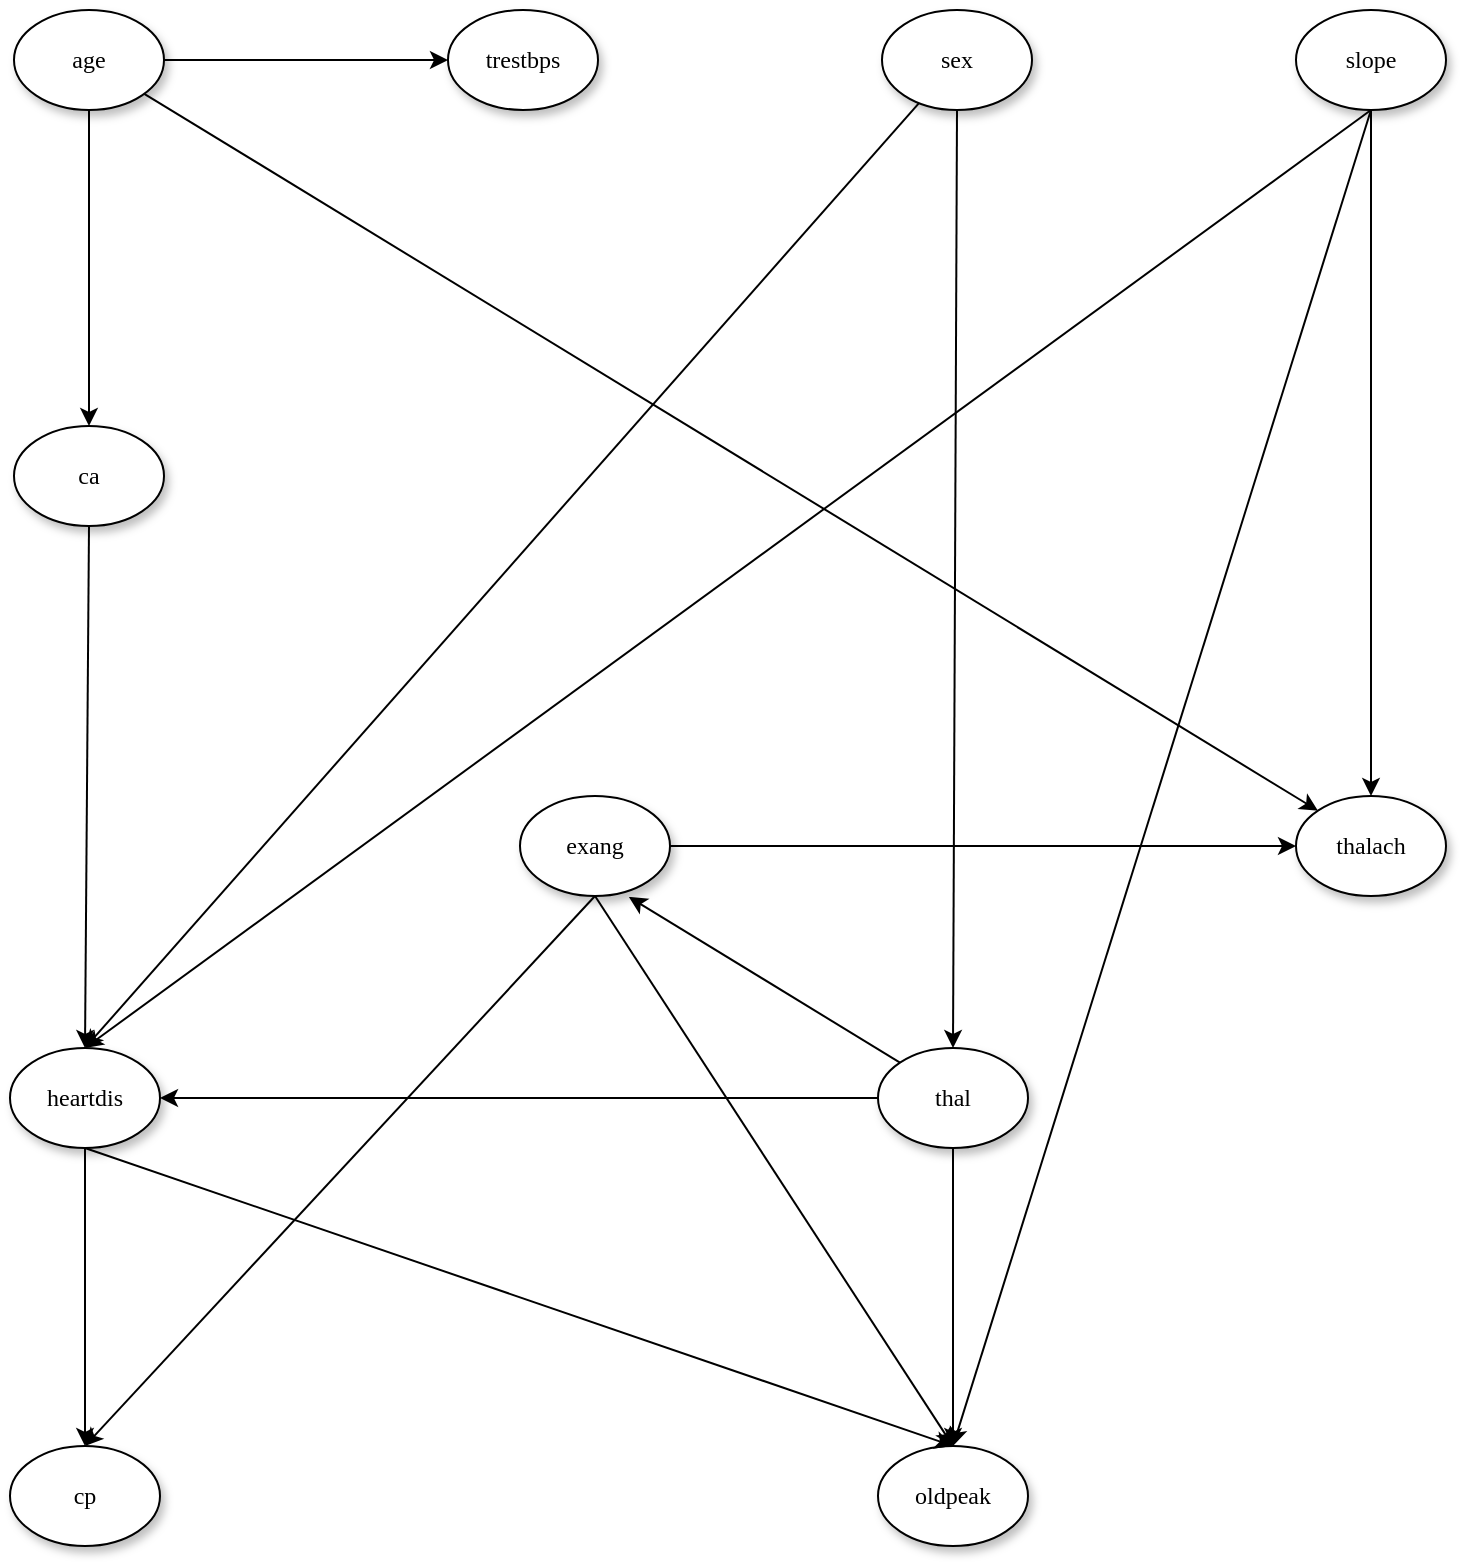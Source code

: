 <mxfile version="21.0.6" type="device"><diagram name="Page-1" id="42789a77-a242-8287-6e28-9cd8cfd52e62"><mxGraphModel dx="1674" dy="768" grid="0" gridSize="10" guides="1" tooltips="1" connect="1" arrows="1" fold="1" page="1" pageScale="1" pageWidth="1100" pageHeight="850" background="none" math="0" shadow="0"><root><mxCell id="0"/><mxCell id="1" parent="0"/><mxCell id="9-PVz-duP1QArUiXDuFB-1" value="heartdis" style="ellipse;whiteSpace=wrap;html=1;rounded=0;shadow=1;comic=0;labelBackgroundColor=none;strokeWidth=1;fontFamily=Verdana;fontSize=12;align=center;" parent="1" vertex="1"><mxGeometry x="129" y="554" width="75" height="50" as="geometry"/></mxCell><mxCell id="9-PVz-duP1QArUiXDuFB-2" value="age" style="ellipse;whiteSpace=wrap;html=1;rounded=0;shadow=1;comic=0;labelBackgroundColor=none;strokeWidth=1;fontFamily=Verdana;fontSize=12;align=center;" parent="1" vertex="1"><mxGeometry x="131" y="35" width="75" height="50" as="geometry"/></mxCell><mxCell id="9-PVz-duP1QArUiXDuFB-4" value="oldpeak" style="ellipse;whiteSpace=wrap;html=1;rounded=0;shadow=1;comic=0;labelBackgroundColor=none;strokeWidth=1;fontFamily=Verdana;fontSize=12;align=center;" parent="1" vertex="1"><mxGeometry x="563" y="753" width="75" height="50" as="geometry"/></mxCell><mxCell id="9-PVz-duP1QArUiXDuFB-6" value="thalach" style="ellipse;whiteSpace=wrap;html=1;rounded=0;shadow=1;comic=0;labelBackgroundColor=none;strokeWidth=1;fontFamily=Verdana;fontSize=12;align=center;" parent="1" vertex="1"><mxGeometry x="772" y="428" width="75" height="50" as="geometry"/></mxCell><mxCell id="9-PVz-duP1QArUiXDuFB-7" value="trestbps" style="ellipse;whiteSpace=wrap;html=1;rounded=0;shadow=1;comic=0;labelBackgroundColor=none;strokeWidth=1;fontFamily=Verdana;fontSize=12;align=center;" parent="1" vertex="1"><mxGeometry x="348" y="35" width="75" height="50" as="geometry"/></mxCell><mxCell id="9-PVz-duP1QArUiXDuFB-9" value="cp" style="ellipse;whiteSpace=wrap;html=1;rounded=0;shadow=1;comic=0;labelBackgroundColor=none;strokeWidth=1;fontFamily=Verdana;fontSize=12;align=center;" parent="1" vertex="1"><mxGeometry x="129" y="753" width="75" height="50" as="geometry"/></mxCell><mxCell id="9-PVz-duP1QArUiXDuFB-10" value="sex" style="ellipse;whiteSpace=wrap;html=1;rounded=0;shadow=1;comic=0;labelBackgroundColor=none;strokeWidth=1;fontFamily=Verdana;fontSize=12;align=center;" parent="1" vertex="1"><mxGeometry x="565" y="35" width="75" height="50" as="geometry"/></mxCell><mxCell id="9-PVz-duP1QArUiXDuFB-11" value="thal" style="ellipse;whiteSpace=wrap;html=1;rounded=0;shadow=1;comic=0;labelBackgroundColor=none;strokeWidth=1;fontFamily=Verdana;fontSize=12;align=center;" parent="1" vertex="1"><mxGeometry x="563" y="554" width="75" height="50" as="geometry"/></mxCell><mxCell id="9-PVz-duP1QArUiXDuFB-12" value="ca" style="ellipse;whiteSpace=wrap;html=1;rounded=0;shadow=1;comic=0;labelBackgroundColor=none;strokeWidth=1;fontFamily=Verdana;fontSize=12;align=center;" parent="1" vertex="1"><mxGeometry x="131" y="243" width="75" height="50" as="geometry"/></mxCell><mxCell id="9-PVz-duP1QArUiXDuFB-13" value="slope" style="ellipse;whiteSpace=wrap;html=1;rounded=0;shadow=1;comic=0;labelBackgroundColor=none;strokeWidth=1;fontFamily=Verdana;fontSize=12;align=center;" parent="1" vertex="1"><mxGeometry x="772" y="35" width="75" height="50" as="geometry"/></mxCell><mxCell id="9-PVz-duP1QArUiXDuFB-14" value="exang" style="ellipse;whiteSpace=wrap;html=1;rounded=0;shadow=1;comic=0;labelBackgroundColor=none;strokeWidth=1;fontFamily=Verdana;fontSize=12;align=center;" parent="1" vertex="1"><mxGeometry x="384" y="428" width="75" height="50" as="geometry"/></mxCell><mxCell id="9-PVz-duP1QArUiXDuFB-37" value="" style="endArrow=classic;html=1;rounded=0;entryX=0.5;entryY=0;entryDx=0;entryDy=0;" parent="1" source="9-PVz-duP1QArUiXDuFB-10" target="9-PVz-duP1QArUiXDuFB-1" edge="1"><mxGeometry width="50" height="50" relative="1" as="geometry"><mxPoint x="489" y="-13" as="sourcePoint"/><mxPoint x="561" y="437" as="targetPoint"/></mxGeometry></mxCell><mxCell id="9-PVz-duP1QArUiXDuFB-38" value="" style="endArrow=classic;html=1;rounded=0;exitX=0.5;exitY=1;exitDx=0;exitDy=0;entryX=0.5;entryY=0;entryDx=0;entryDy=0;" parent="1" source="9-PVz-duP1QArUiXDuFB-10" target="9-PVz-duP1QArUiXDuFB-11" edge="1"><mxGeometry width="50" height="50" relative="1" as="geometry"><mxPoint x="499" y="-13" as="sourcePoint"/><mxPoint x="564" y="467" as="targetPoint"/></mxGeometry></mxCell><mxCell id="9-PVz-duP1QArUiXDuFB-39" value="" style="endArrow=classic;html=1;rounded=0;entryX=0.5;entryY=0;entryDx=0;entryDy=0;exitX=0.5;exitY=1;exitDx=0;exitDy=0;" parent="1" source="9-PVz-duP1QArUiXDuFB-14" target="9-PVz-duP1QArUiXDuFB-9" edge="1"><mxGeometry width="50" height="50" relative="1" as="geometry"><mxPoint x="290" y="20" as="sourcePoint"/><mxPoint x="574" y="477" as="targetPoint"/><Array as="points"/></mxGeometry></mxCell><mxCell id="9-PVz-duP1QArUiXDuFB-40" value="" style="endArrow=classic;html=1;rounded=0;exitX=1;exitY=0.5;exitDx=0;exitDy=0;entryX=0;entryY=0.5;entryDx=0;entryDy=0;" parent="1" source="9-PVz-duP1QArUiXDuFB-2" target="9-PVz-duP1QArUiXDuFB-7" edge="1"><mxGeometry width="50" height="50" relative="1" as="geometry"><mxPoint x="519" y="7" as="sourcePoint"/><mxPoint x="584" y="487" as="targetPoint"/></mxGeometry></mxCell><mxCell id="9-PVz-duP1QArUiXDuFB-41" value="" style="endArrow=classic;html=1;rounded=0;entryX=0;entryY=0;entryDx=0;entryDy=0;" parent="1" source="9-PVz-duP1QArUiXDuFB-2" target="9-PVz-duP1QArUiXDuFB-6" edge="1"><mxGeometry width="50" height="50" relative="1" as="geometry"><mxPoint x="529" y="17" as="sourcePoint"/><mxPoint x="594" y="497" as="targetPoint"/></mxGeometry></mxCell><mxCell id="9-PVz-duP1QArUiXDuFB-42" value="" style="endArrow=classic;html=1;rounded=0;exitX=0.5;exitY=1;exitDx=0;exitDy=0;entryX=0.5;entryY=0;entryDx=0;entryDy=0;" parent="1" source="9-PVz-duP1QArUiXDuFB-2" target="9-PVz-duP1QArUiXDuFB-12" edge="1"><mxGeometry width="50" height="50" relative="1" as="geometry"><mxPoint x="589" y="87" as="sourcePoint"/><mxPoint x="511" y="347" as="targetPoint"/></mxGeometry></mxCell><mxCell id="zpYJjnz2vg19xP-sZtyq-1" value="" style="endArrow=classic;html=1;rounded=0;exitX=0.5;exitY=1;exitDx=0;exitDy=0;entryX=0.5;entryY=0;entryDx=0;entryDy=0;" parent="1" source="9-PVz-duP1QArUiXDuFB-12" target="9-PVz-duP1QArUiXDuFB-1" edge="1"><mxGeometry width="50" height="50" relative="1" as="geometry"><mxPoint x="511" y="347" as="sourcePoint"/><mxPoint x="561" y="437" as="targetPoint"/></mxGeometry></mxCell><mxCell id="zpYJjnz2vg19xP-sZtyq-5" value="" style="endArrow=classic;html=1;rounded=0;exitX=0;exitY=0.5;exitDx=0;exitDy=0;entryX=1;entryY=0.5;entryDx=0;entryDy=0;" parent="1" source="9-PVz-duP1QArUiXDuFB-11" target="9-PVz-duP1QArUiXDuFB-1" edge="1"><mxGeometry width="50" height="50" relative="1" as="geometry"><mxPoint x="471" y="307" as="sourcePoint"/><mxPoint x="521" y="257" as="targetPoint"/></mxGeometry></mxCell><mxCell id="zpYJjnz2vg19xP-sZtyq-7" value="" style="endArrow=classic;html=1;rounded=0;exitX=0.5;exitY=1;exitDx=0;exitDy=0;entryX=0.5;entryY=0;entryDx=0;entryDy=0;" parent="1" source="9-PVz-duP1QArUiXDuFB-13" target="9-PVz-duP1QArUiXDuFB-1" edge="1"><mxGeometry width="50" height="50" relative="1" as="geometry"><mxPoint x="391" y="277" as="sourcePoint"/><mxPoint x="441" y="227" as="targetPoint"/></mxGeometry></mxCell><mxCell id="zpYJjnz2vg19xP-sZtyq-8" value="" style="endArrow=classic;html=1;rounded=0;exitX=0.5;exitY=1;exitDx=0;exitDy=0;entryX=0.5;entryY=0;entryDx=0;entryDy=0;" parent="1" source="9-PVz-duP1QArUiXDuFB-11" target="9-PVz-duP1QArUiXDuFB-4" edge="1"><mxGeometry width="50" height="50" relative="1" as="geometry"><mxPoint x="391" y="277" as="sourcePoint"/><mxPoint x="441" y="227" as="targetPoint"/></mxGeometry></mxCell><mxCell id="zpYJjnz2vg19xP-sZtyq-9" value="" style="endArrow=classic;html=1;rounded=0;entryX=0.726;entryY=1.009;entryDx=0;entryDy=0;entryPerimeter=0;exitX=0;exitY=0;exitDx=0;exitDy=0;" parent="1" target="9-PVz-duP1QArUiXDuFB-14" edge="1" source="9-PVz-duP1QArUiXDuFB-11"><mxGeometry width="50" height="50" relative="1" as="geometry"><mxPoint x="401" y="437" as="sourcePoint"/><mxPoint x="441" y="227" as="targetPoint"/></mxGeometry></mxCell><mxCell id="zpYJjnz2vg19xP-sZtyq-12" value="" style="endArrow=classic;html=1;rounded=0;exitX=0.5;exitY=1;exitDx=0;exitDy=0;entryX=0.5;entryY=0;entryDx=0;entryDy=0;" parent="1" source="9-PVz-duP1QArUiXDuFB-13" target="9-PVz-duP1QArUiXDuFB-4" edge="1"><mxGeometry width="50" height="50" relative="1" as="geometry"><mxPoint x="391" y="277" as="sourcePoint"/><mxPoint x="441" y="227" as="targetPoint"/></mxGeometry></mxCell><mxCell id="zpYJjnz2vg19xP-sZtyq-13" value="" style="endArrow=classic;html=1;rounded=0;exitX=0.5;exitY=1;exitDx=0;exitDy=0;entryX=0.5;entryY=0;entryDx=0;entryDy=0;" parent="1" source="9-PVz-duP1QArUiXDuFB-14" target="9-PVz-duP1QArUiXDuFB-4" edge="1"><mxGeometry width="50" height="50" relative="1" as="geometry"><mxPoint x="391" y="277" as="sourcePoint"/><mxPoint x="441" y="227" as="targetPoint"/></mxGeometry></mxCell><mxCell id="zpYJjnz2vg19xP-sZtyq-14" value="" style="endArrow=classic;html=1;rounded=0;exitX=0.5;exitY=1;exitDx=0;exitDy=0;entryX=0.5;entryY=0;entryDx=0;entryDy=0;" parent="1" source="9-PVz-duP1QArUiXDuFB-13" edge="1" target="9-PVz-duP1QArUiXDuFB-6"><mxGeometry width="50" height="50" relative="1" as="geometry"><mxPoint x="391" y="277" as="sourcePoint"/><mxPoint x="691" y="227" as="targetPoint"/></mxGeometry></mxCell><mxCell id="zpYJjnz2vg19xP-sZtyq-15" value="" style="endArrow=classic;html=1;rounded=0;exitX=1;exitY=0.5;exitDx=0;exitDy=0;entryX=0;entryY=0.5;entryDx=0;entryDy=0;" parent="1" source="9-PVz-duP1QArUiXDuFB-14" target="9-PVz-duP1QArUiXDuFB-6" edge="1"><mxGeometry width="50" height="50" relative="1" as="geometry"><mxPoint x="391" y="277" as="sourcePoint"/><mxPoint x="441" y="227" as="targetPoint"/></mxGeometry></mxCell><mxCell id="zpYJjnz2vg19xP-sZtyq-17" value="" style="endArrow=classic;html=1;rounded=0;exitX=0.5;exitY=1;exitDx=0;exitDy=0;entryX=0.5;entryY=0;entryDx=0;entryDy=0;" parent="1" source="9-PVz-duP1QArUiXDuFB-1" target="9-PVz-duP1QArUiXDuFB-4" edge="1"><mxGeometry width="50" height="50" relative="1" as="geometry"><mxPoint x="531" y="387" as="sourcePoint"/><mxPoint x="581" y="337" as="targetPoint"/></mxGeometry></mxCell><mxCell id="zpYJjnz2vg19xP-sZtyq-18" value="" style="endArrow=classic;html=1;rounded=0;entryX=0.5;entryY=0;entryDx=0;entryDy=0;exitX=0.5;exitY=1;exitDx=0;exitDy=0;" parent="1" source="9-PVz-duP1QArUiXDuFB-1" target="9-PVz-duP1QArUiXDuFB-9" edge="1"><mxGeometry width="50" height="50" relative="1" as="geometry"><mxPoint x="614" y="619" as="sourcePoint"/><mxPoint x="331" y="177" as="targetPoint"/></mxGeometry></mxCell></root></mxGraphModel></diagram></mxfile>